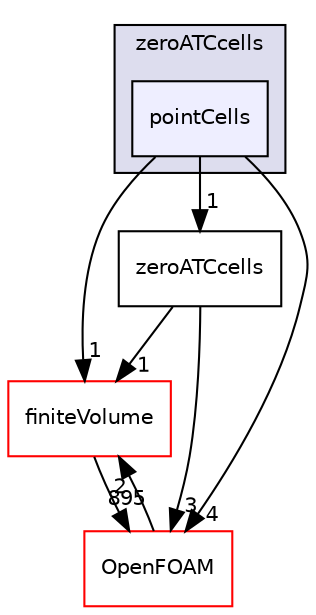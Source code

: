 digraph "src/optimisation/adjointOptimisation/adjoint/ATCModel/zeroATCcells/pointCells" {
  bgcolor=transparent;
  compound=true
  node [ fontsize="10", fontname="Helvetica"];
  edge [ labelfontsize="10", labelfontname="Helvetica"];
  subgraph clusterdir_d6984b5a90a352491e354f561d20c727 {
    graph [ bgcolor="#ddddee", pencolor="black", label="zeroATCcells" fontname="Helvetica", fontsize="10", URL="dir_d6984b5a90a352491e354f561d20c727.html"]
  dir_a6ac1abd1dfe3939b3ae3a677c0025d9 [shape=box, label="pointCells", style="filled", fillcolor="#eeeeff", pencolor="black", URL="dir_a6ac1abd1dfe3939b3ae3a677c0025d9.html"];
  }
  dir_9bd15774b555cf7259a6fa18f99fe99b [shape=box label="finiteVolume" color="red" URL="dir_9bd15774b555cf7259a6fa18f99fe99b.html"];
  dir_8d928691a06f2b7ba26c747c33e0c3bb [shape=box label="zeroATCcells" URL="dir_8d928691a06f2b7ba26c747c33e0c3bb.html"];
  dir_c5473ff19b20e6ec4dfe5c310b3778a8 [shape=box label="OpenFOAM" color="red" URL="dir_c5473ff19b20e6ec4dfe5c310b3778a8.html"];
  dir_9bd15774b555cf7259a6fa18f99fe99b->dir_c5473ff19b20e6ec4dfe5c310b3778a8 [headlabel="895", labeldistance=1.5 headhref="dir_000814_002151.html"];
  dir_8d928691a06f2b7ba26c747c33e0c3bb->dir_9bd15774b555cf7259a6fa18f99fe99b [headlabel="1", labeldistance=1.5 headhref="dir_002793_000814.html"];
  dir_8d928691a06f2b7ba26c747c33e0c3bb->dir_c5473ff19b20e6ec4dfe5c310b3778a8 [headlabel="3", labeldistance=1.5 headhref="dir_002793_002151.html"];
  dir_a6ac1abd1dfe3939b3ae3a677c0025d9->dir_9bd15774b555cf7259a6fa18f99fe99b [headlabel="1", labeldistance=1.5 headhref="dir_002792_000814.html"];
  dir_a6ac1abd1dfe3939b3ae3a677c0025d9->dir_8d928691a06f2b7ba26c747c33e0c3bb [headlabel="1", labeldistance=1.5 headhref="dir_002792_002793.html"];
  dir_a6ac1abd1dfe3939b3ae3a677c0025d9->dir_c5473ff19b20e6ec4dfe5c310b3778a8 [headlabel="4", labeldistance=1.5 headhref="dir_002792_002151.html"];
  dir_c5473ff19b20e6ec4dfe5c310b3778a8->dir_9bd15774b555cf7259a6fa18f99fe99b [headlabel="2", labeldistance=1.5 headhref="dir_002151_000814.html"];
}
